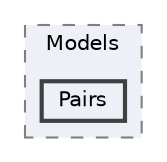 digraph "C:/Users/m4ss/source/repos/mssevov18/ClientServerAPI/ClientServer-V2/CommunicationLibrary/Models/Pairs"
{
 // LATEX_PDF_SIZE
  bgcolor="transparent";
  edge [fontname=Helvetica,fontsize=10,labelfontname=Helvetica,labelfontsize=10];
  node [fontname=Helvetica,fontsize=10,shape=box,height=0.2,width=0.4];
  compound=true
  subgraph clusterdir_6894902e8071dad9c47a17a02e5c7f6f {
    graph [ bgcolor="#edf0f7", pencolor="grey50", label="Models", fontname=Helvetica,fontsize=10 style="filled,dashed", URL="dir_6894902e8071dad9c47a17a02e5c7f6f.html",tooltip=""]
  dir_e89f3e40bcc920592ad4a0e5a1d3cd85 [label="Pairs", fillcolor="#edf0f7", color="grey25", style="filled,bold", URL="dir_e89f3e40bcc920592ad4a0e5a1d3cd85.html",tooltip=""];
  }
}
